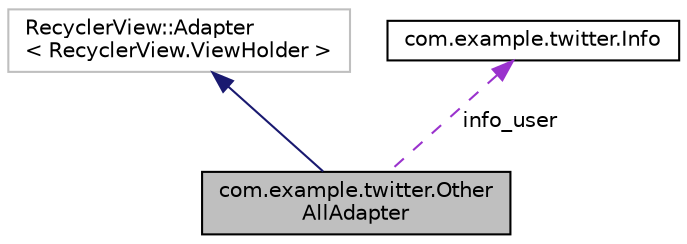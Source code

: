 digraph "com.example.twitter.OtherAllAdapter"
{
  edge [fontname="Helvetica",fontsize="10",labelfontname="Helvetica",labelfontsize="10"];
  node [fontname="Helvetica",fontsize="10",shape=record];
  Node2 [label="com.example.twitter.Other\lAllAdapter",height=0.2,width=0.4,color="black", fillcolor="grey75", style="filled", fontcolor="black"];
  Node3 -> Node2 [dir="back",color="midnightblue",fontsize="10",style="solid",fontname="Helvetica"];
  Node3 [label="RecyclerView::Adapter\l\< RecyclerView.ViewHolder \>",height=0.2,width=0.4,color="grey75", fillcolor="white", style="filled"];
  Node4 -> Node2 [dir="back",color="darkorchid3",fontsize="10",style="dashed",label=" info_user" ,fontname="Helvetica"];
  Node4 [label="com.example.twitter.Info",height=0.2,width=0.4,color="black", fillcolor="white", style="filled",URL="$classcom_1_1example_1_1twitter_1_1_info.html"];
}
